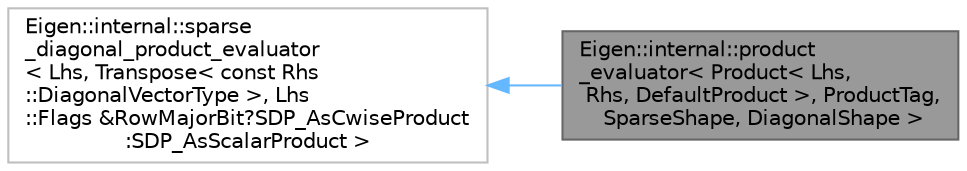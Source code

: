 digraph "Eigen::internal::product_evaluator&lt; Product&lt; Lhs, Rhs, DefaultProduct &gt;, ProductTag, SparseShape, DiagonalShape &gt;"
{
 // LATEX_PDF_SIZE
  bgcolor="transparent";
  edge [fontname=Helvetica,fontsize=10,labelfontname=Helvetica,labelfontsize=10];
  node [fontname=Helvetica,fontsize=10,shape=box,height=0.2,width=0.4];
  rankdir="LR";
  Node1 [id="Node000001",label="Eigen::internal::product\l_evaluator\< Product\< Lhs,\l Rhs, DefaultProduct \>, ProductTag,\l SparseShape, DiagonalShape \>",height=0.2,width=0.4,color="gray40", fillcolor="grey60", style="filled", fontcolor="black",tooltip=" "];
  Node2 -> Node1 [id="edge2_Node000001_Node000002",dir="back",color="steelblue1",style="solid",tooltip=" "];
  Node2 [id="Node000002",label="Eigen::internal::sparse\l_diagonal_product_evaluator\l\< Lhs, Transpose\< const Rhs\l::DiagonalVectorType \>, Lhs\l::Flags &RowMajorBit?SDP_AsCwiseProduct\l:SDP_AsScalarProduct \>",height=0.2,width=0.4,color="grey75", fillcolor="white", style="filled",URL="$structEigen_1_1internal_1_1sparse__diagonal__product__evaluator.html",tooltip=" "];
}
